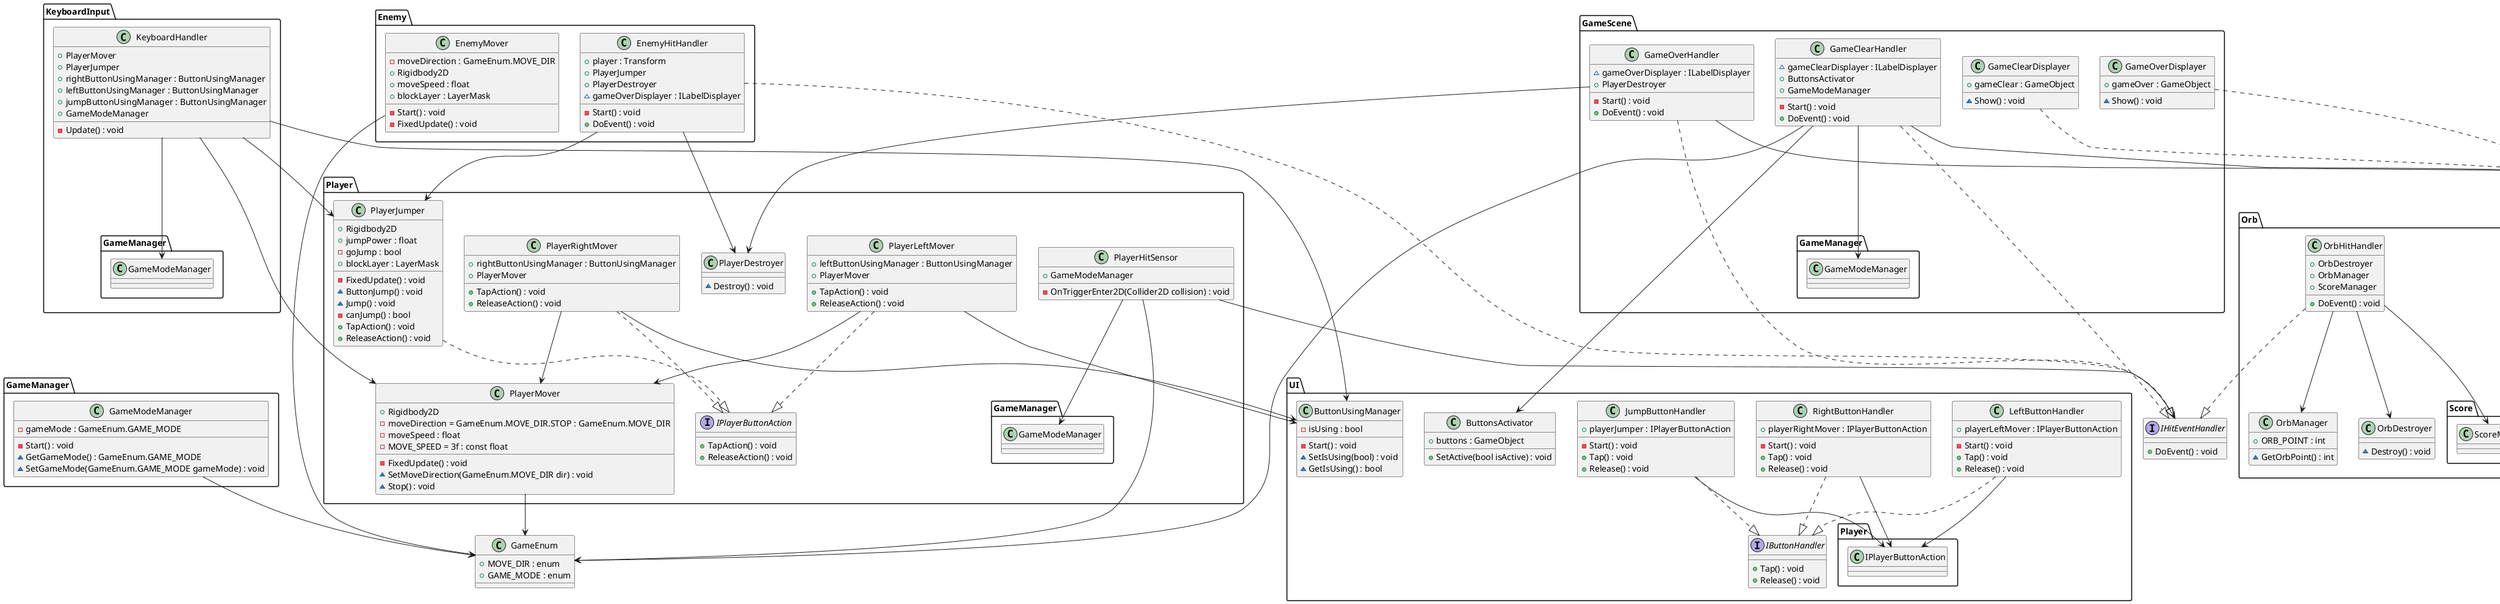 @startuml TheRun
class GameEnum{
    + MOVE_DIR : enum
    + GAME_MODE : enum
}

interface IHitEventHandler{
    + DoEvent() : void
}

interface ILabelDisplayer{
    + Show() : void
}

namespace UI{
    interface IButtonHandler{
        + Tap() : void
        + Release() : void
    }

    class LeftButtonHandler{
        + playerLeftMover : IPlayerButtonAction
        - Start() : void
        + Tap() : void
        + Release() : void
    }
    LeftButtonHandler ..|> IButtonHandler
    LeftButtonHandler --> Player.IPlayerButtonAction
    
    class RightButtonHandler{
        + playerRightMover : IPlayerButtonAction
        - Start() : void
        + Tap() : void
        + Release() : void
    }
    RightButtonHandler ..|> IButtonHandler
    RightButtonHandler --> Player.IPlayerButtonAction
    
    class JumpButtonHandler{
        + playerJumper : IPlayerButtonAction
        - Start() : void
        + Tap() : void
        + Release() : void
    }
    JumpButtonHandler ..|> IButtonHandler
    JumpButtonHandler --> Player.IPlayerButtonAction

    class ButtonUsingManager{
        - isUsing : bool
        - Start() : void
        ~ SetIsUsing(bool) : void
        ~ GetIsUsing() : bool
    }

    class ButtonsActivator{
        + buttons : GameObject
        + SetActive(bool isActive) : void
    }

}

namespace Player{
    interface IPlayerButtonAction{
        + TapAction() : void
        + ReleaseAction() : void
    }

    class PlayerLeftMover{
        + leftButtonUsingManager : ButtonUsingManager
        + PlayerMover
        + TapAction() : void
        + ReleaseAction() : void
    }
    PlayerLeftMover ..|> IPlayerButtonAction
    PlayerLeftMover --> UI.ButtonUsingManager
    PlayerLeftMover --> PlayerMover

    class PlayerRightMover{
        + rightButtonUsingManager : ButtonUsingManager
        + PlayerMover
        + TapAction() : void
        + ReleaseAction() : void
    }
    PlayerRightMover ..|> IPlayerButtonAction
    PlayerRightMover --> UI.ButtonUsingManager
    PlayerRightMover --> PlayerMover

    class PlayerMover{
        + Rigidbody2D
        - moveDirection = GameEnum.MOVE_DIR.STOP : GameEnum.MOVE_DIR
        - moveSpeed : float
        - MOVE_SPEED = 3f : const float 
        - FixedUpdate() : void
        ~ SetMoveDirection(GameEnum.MOVE_DIR dir) : void
        ~ Stop() : void
    }
    PlayerMover --> .GameEnum

    class PlayerJumper{
        + Rigidbody2D
        + jumpPower : float
        - goJump : bool
        + blockLayer : LayerMask
        - FixedUpdate() : void
        ~ ButtonJump() : void
        ~ Jump() : void
        - canJump() : bool
        + TapAction() : void
        + ReleaseAction() : void
    }
    PlayerJumper ..|>  IPlayerButtonAction

    class PlayerHitSensor{
        + GameModeManager
        - OnTriggerEnter2D(Collider2D collision) : void
    }
    PlayerHitSensor --> GameManager.GameModeManager
    PlayerHitSensor --> .IHitEventHandler
    PlayerHitSensor --> .GameEnum

    class PlayerDestroyer{
        ~ Destroy() : void
    }
}

namespace KeyboardInput{
    class KeyboardHandler{
        + PlayerMover
        + PlayerJumper
        + rightButtonUsingManager : ButtonUsingManager
        + leftButtonUsingManager : ButtonUsingManager
        + jumpButtonUsingManager : ButtonUsingManager
        + GameModeManager
        - Update() : void
    }
    KeyboardHandler --> Player.PlayerMover
    KeyboardHandler --> Player.PlayerJumper
    KeyboardHandler --> UI.ButtonUsingManager
    KeyboardHandler --> GameManager.GameModeManager
}

namespace GameScene{
    class GameOverDisplayer{
        + gameOver : GameObject
        ~ Show() : void
    }
    GameOverDisplayer ..|> .ILabelDisplayer

    class GameClearDisplayer{
        + gameClear : GameObject
        ~ Show() : void
    }
    GameClearDisplayer ..|> .ILabelDisplayer

        class GameOverHandler{
        ~ gameOverDisplayer : ILabelDisplayer
        + PlayerDestroyer
        - Start() : void
        + DoEvent() : void
    }
    GameOverHandler ..|> .IHitEventHandler
    GameOverHandler --> .ILabelDisplayer
    GameOverHandler --> Player.PlayerDestroyer

    class GameClearHandler{
        ~ gameClearDisplayer : ILabelDisplayer
        + ButtonsActivator
        + GameModeManager
        - Start() : void
        + DoEvent() : void
    }
    GameClearHandler ..|> .IHitEventHandler
    GameClearHandler --> .ILabelDisplayer
    GameClearHandler --> UI.ButtonsActivator
    GameClearHandler --> GameManager.GameModeManager
    GameClearHandler --> .GameEnum
}

namespace GameManager{
    class GameModeManager{
        - gameMode : GameEnum.GAME_MODE
        - Start() : void
        ~ GetGameMode() : GameEnum.GAME_MODE
        ~ SetGameMode(GameEnum.GAME_MODE gameMode) : void
    }
    GameModeManager --> .GameEnum
}

namespace Enemy{
    class EnemyMover{
        - moveDirection : GameEnum.MOVE_DIR
        + Rigidbody2D
        + moveSpeed : float
        + blockLayer : LayerMask
        - Start() : void
        - FixedUpdate() : void
    }
    EnemyMover --> .GameEnum

    class EnemyHitHandler{
        + player : Transform
        + PlayerJumper
        + PlayerDestroyer
        ~ gameOverDisplayer : ILabelDisplayer
        - Start() : void
        + DoEvent() : void
    }
    EnemyHitHandler ..|> .IHitEventHandler
    EnemyHitHandler --> Player.PlayerJumper
    EnemyHitHandler --> Player.PlayerDestroyer
}

namespace Orb{
    class OrbDestroyer{
        ~ Destroy() : void
    }

    class OrbHitHandler{
        + OrbDestroyer
        + OrbManager
        + ScoreManager
        + DoEvent() : void
    }
    OrbHitHandler --> OrbDestroyer
    OrbHitHandler --> OrbManager
    OrbHitHandler --> Score.ScoreManager
    OrbHitHandler ..|> .IHitEventHandler

    class OrbManager{
        + ORB_POINT : int
        ~ GetOrbPoint() : int
    }

}

namespace Score{
    class ScoreManager{
        + int MAX_SCORE = 999999
        - int score = 0
        ~ AddScore(int point) : void
        ~ GetScore() : int
    }

    class ScoreDisplayer{
        + ScoreManager
        - displayScore = 0 : int
        + textComponent : Text
        - Update() : void
        - RefreshScore() : void
    }
    ScoreDisplayer --> ScoreManager : 監視
}
@enduml